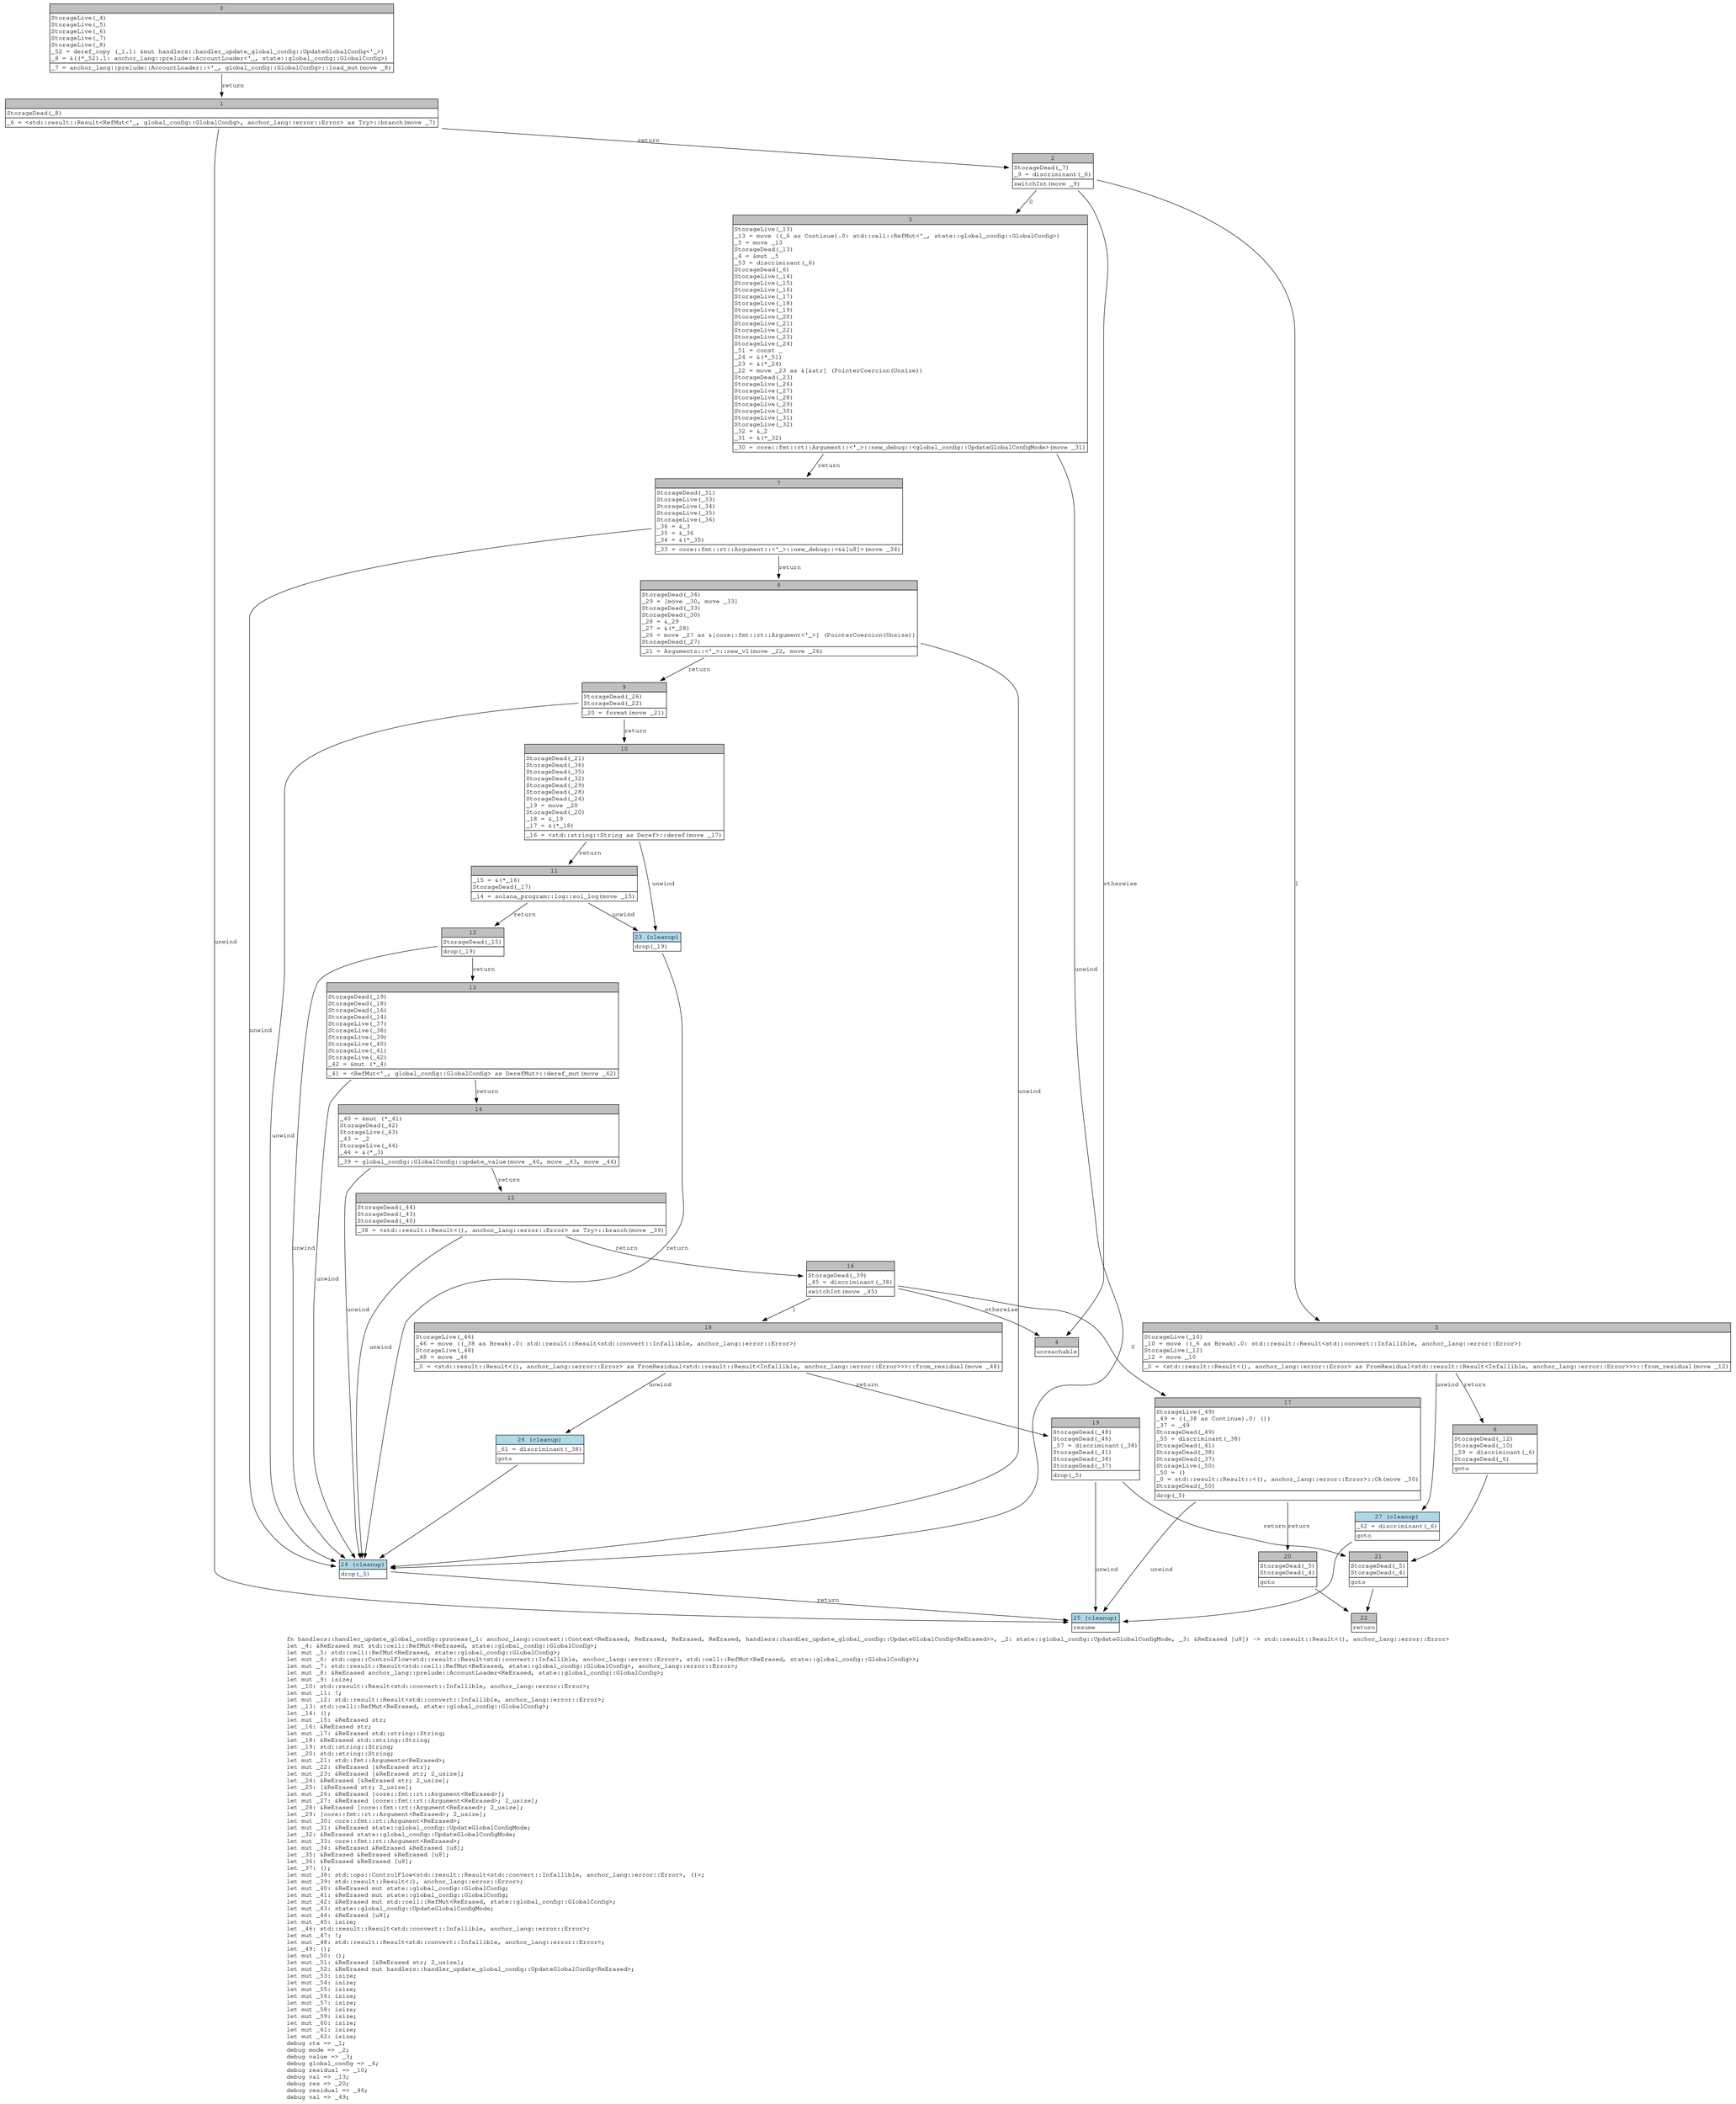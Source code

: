 digraph Mir_0_672 {
    graph [fontname="Courier, monospace"];
    node [fontname="Courier, monospace"];
    edge [fontname="Courier, monospace"];
    label=<fn handlers::handler_update_global_config::process(_1: anchor_lang::context::Context&lt;ReErased, ReErased, ReErased, ReErased, handlers::handler_update_global_config::UpdateGlobalConfig&lt;ReErased&gt;&gt;, _2: state::global_config::UpdateGlobalConfigMode, _3: &amp;ReErased [u8]) -&gt; std::result::Result&lt;(), anchor_lang::error::Error&gt;<br align="left"/>let _4: &amp;ReErased mut std::cell::RefMut&lt;ReErased, state::global_config::GlobalConfig&gt;;<br align="left"/>let mut _5: std::cell::RefMut&lt;ReErased, state::global_config::GlobalConfig&gt;;<br align="left"/>let mut _6: std::ops::ControlFlow&lt;std::result::Result&lt;std::convert::Infallible, anchor_lang::error::Error&gt;, std::cell::RefMut&lt;ReErased, state::global_config::GlobalConfig&gt;&gt;;<br align="left"/>let mut _7: std::result::Result&lt;std::cell::RefMut&lt;ReErased, state::global_config::GlobalConfig&gt;, anchor_lang::error::Error&gt;;<br align="left"/>let mut _8: &amp;ReErased anchor_lang::prelude::AccountLoader&lt;ReErased, state::global_config::GlobalConfig&gt;;<br align="left"/>let mut _9: isize;<br align="left"/>let _10: std::result::Result&lt;std::convert::Infallible, anchor_lang::error::Error&gt;;<br align="left"/>let mut _11: !;<br align="left"/>let mut _12: std::result::Result&lt;std::convert::Infallible, anchor_lang::error::Error&gt;;<br align="left"/>let _13: std::cell::RefMut&lt;ReErased, state::global_config::GlobalConfig&gt;;<br align="left"/>let _14: ();<br align="left"/>let mut _15: &amp;ReErased str;<br align="left"/>let _16: &amp;ReErased str;<br align="left"/>let mut _17: &amp;ReErased std::string::String;<br align="left"/>let _18: &amp;ReErased std::string::String;<br align="left"/>let _19: std::string::String;<br align="left"/>let _20: std::string::String;<br align="left"/>let mut _21: std::fmt::Arguments&lt;ReErased&gt;;<br align="left"/>let mut _22: &amp;ReErased [&amp;ReErased str];<br align="left"/>let mut _23: &amp;ReErased [&amp;ReErased str; 2_usize];<br align="left"/>let _24: &amp;ReErased [&amp;ReErased str; 2_usize];<br align="left"/>let _25: [&amp;ReErased str; 2_usize];<br align="left"/>let mut _26: &amp;ReErased [core::fmt::rt::Argument&lt;ReErased&gt;];<br align="left"/>let mut _27: &amp;ReErased [core::fmt::rt::Argument&lt;ReErased&gt;; 2_usize];<br align="left"/>let _28: &amp;ReErased [core::fmt::rt::Argument&lt;ReErased&gt;; 2_usize];<br align="left"/>let _29: [core::fmt::rt::Argument&lt;ReErased&gt;; 2_usize];<br align="left"/>let mut _30: core::fmt::rt::Argument&lt;ReErased&gt;;<br align="left"/>let mut _31: &amp;ReErased state::global_config::UpdateGlobalConfigMode;<br align="left"/>let _32: &amp;ReErased state::global_config::UpdateGlobalConfigMode;<br align="left"/>let mut _33: core::fmt::rt::Argument&lt;ReErased&gt;;<br align="left"/>let mut _34: &amp;ReErased &amp;ReErased &amp;ReErased [u8];<br align="left"/>let _35: &amp;ReErased &amp;ReErased &amp;ReErased [u8];<br align="left"/>let _36: &amp;ReErased &amp;ReErased [u8];<br align="left"/>let _37: ();<br align="left"/>let mut _38: std::ops::ControlFlow&lt;std::result::Result&lt;std::convert::Infallible, anchor_lang::error::Error&gt;, ()&gt;;<br align="left"/>let mut _39: std::result::Result&lt;(), anchor_lang::error::Error&gt;;<br align="left"/>let mut _40: &amp;ReErased mut state::global_config::GlobalConfig;<br align="left"/>let mut _41: &amp;ReErased mut state::global_config::GlobalConfig;<br align="left"/>let mut _42: &amp;ReErased mut std::cell::RefMut&lt;ReErased, state::global_config::GlobalConfig&gt;;<br align="left"/>let mut _43: state::global_config::UpdateGlobalConfigMode;<br align="left"/>let mut _44: &amp;ReErased [u8];<br align="left"/>let mut _45: isize;<br align="left"/>let _46: std::result::Result&lt;std::convert::Infallible, anchor_lang::error::Error&gt;;<br align="left"/>let mut _47: !;<br align="left"/>let mut _48: std::result::Result&lt;std::convert::Infallible, anchor_lang::error::Error&gt;;<br align="left"/>let _49: ();<br align="left"/>let mut _50: ();<br align="left"/>let mut _51: &amp;ReErased [&amp;ReErased str; 2_usize];<br align="left"/>let mut _52: &amp;ReErased mut handlers::handler_update_global_config::UpdateGlobalConfig&lt;ReErased&gt;;<br align="left"/>let mut _53: isize;<br align="left"/>let mut _54: isize;<br align="left"/>let mut _55: isize;<br align="left"/>let mut _56: isize;<br align="left"/>let mut _57: isize;<br align="left"/>let mut _58: isize;<br align="left"/>let mut _59: isize;<br align="left"/>let mut _60: isize;<br align="left"/>let mut _61: isize;<br align="left"/>let mut _62: isize;<br align="left"/>debug ctx =&gt; _1;<br align="left"/>debug mode =&gt; _2;<br align="left"/>debug value =&gt; _3;<br align="left"/>debug global_config =&gt; _4;<br align="left"/>debug residual =&gt; _10;<br align="left"/>debug val =&gt; _13;<br align="left"/>debug res =&gt; _20;<br align="left"/>debug residual =&gt; _46;<br align="left"/>debug val =&gt; _49;<br align="left"/>>;
    bb0__0_672 [shape="none", label=<<table border="0" cellborder="1" cellspacing="0"><tr><td bgcolor="gray" align="center" colspan="1">0</td></tr><tr><td align="left" balign="left">StorageLive(_4)<br/>StorageLive(_5)<br/>StorageLive(_6)<br/>StorageLive(_7)<br/>StorageLive(_8)<br/>_52 = deref_copy (_1.1: &amp;mut handlers::handler_update_global_config::UpdateGlobalConfig&lt;'_&gt;)<br/>_8 = &amp;((*_52).1: anchor_lang::prelude::AccountLoader&lt;'_, state::global_config::GlobalConfig&gt;)<br/></td></tr><tr><td align="left">_7 = anchor_lang::prelude::AccountLoader::&lt;'_, global_config::GlobalConfig&gt;::load_mut(move _8)</td></tr></table>>];
    bb1__0_672 [shape="none", label=<<table border="0" cellborder="1" cellspacing="0"><tr><td bgcolor="gray" align="center" colspan="1">1</td></tr><tr><td align="left" balign="left">StorageDead(_8)<br/></td></tr><tr><td align="left">_6 = &lt;std::result::Result&lt;RefMut&lt;'_, global_config::GlobalConfig&gt;, anchor_lang::error::Error&gt; as Try&gt;::branch(move _7)</td></tr></table>>];
    bb2__0_672 [shape="none", label=<<table border="0" cellborder="1" cellspacing="0"><tr><td bgcolor="gray" align="center" colspan="1">2</td></tr><tr><td align="left" balign="left">StorageDead(_7)<br/>_9 = discriminant(_6)<br/></td></tr><tr><td align="left">switchInt(move _9)</td></tr></table>>];
    bb3__0_672 [shape="none", label=<<table border="0" cellborder="1" cellspacing="0"><tr><td bgcolor="gray" align="center" colspan="1">3</td></tr><tr><td align="left" balign="left">StorageLive(_13)<br/>_13 = move ((_6 as Continue).0: std::cell::RefMut&lt;'_, state::global_config::GlobalConfig&gt;)<br/>_5 = move _13<br/>StorageDead(_13)<br/>_4 = &amp;mut _5<br/>_53 = discriminant(_6)<br/>StorageDead(_6)<br/>StorageLive(_14)<br/>StorageLive(_15)<br/>StorageLive(_16)<br/>StorageLive(_17)<br/>StorageLive(_18)<br/>StorageLive(_19)<br/>StorageLive(_20)<br/>StorageLive(_21)<br/>StorageLive(_22)<br/>StorageLive(_23)<br/>StorageLive(_24)<br/>_51 = const _<br/>_24 = &amp;(*_51)<br/>_23 = &amp;(*_24)<br/>_22 = move _23 as &amp;[&amp;str] (PointerCoercion(Unsize))<br/>StorageDead(_23)<br/>StorageLive(_26)<br/>StorageLive(_27)<br/>StorageLive(_28)<br/>StorageLive(_29)<br/>StorageLive(_30)<br/>StorageLive(_31)<br/>StorageLive(_32)<br/>_32 = &amp;_2<br/>_31 = &amp;(*_32)<br/></td></tr><tr><td align="left">_30 = core::fmt::rt::Argument::&lt;'_&gt;::new_debug::&lt;global_config::UpdateGlobalConfigMode&gt;(move _31)</td></tr></table>>];
    bb4__0_672 [shape="none", label=<<table border="0" cellborder="1" cellspacing="0"><tr><td bgcolor="gray" align="center" colspan="1">4</td></tr><tr><td align="left">unreachable</td></tr></table>>];
    bb5__0_672 [shape="none", label=<<table border="0" cellborder="1" cellspacing="0"><tr><td bgcolor="gray" align="center" colspan="1">5</td></tr><tr><td align="left" balign="left">StorageLive(_10)<br/>_10 = move ((_6 as Break).0: std::result::Result&lt;std::convert::Infallible, anchor_lang::error::Error&gt;)<br/>StorageLive(_12)<br/>_12 = move _10<br/></td></tr><tr><td align="left">_0 = &lt;std::result::Result&lt;(), anchor_lang::error::Error&gt; as FromResidual&lt;std::result::Result&lt;Infallible, anchor_lang::error::Error&gt;&gt;&gt;::from_residual(move _12)</td></tr></table>>];
    bb6__0_672 [shape="none", label=<<table border="0" cellborder="1" cellspacing="0"><tr><td bgcolor="gray" align="center" colspan="1">6</td></tr><tr><td align="left" balign="left">StorageDead(_12)<br/>StorageDead(_10)<br/>_59 = discriminant(_6)<br/>StorageDead(_6)<br/></td></tr><tr><td align="left">goto</td></tr></table>>];
    bb7__0_672 [shape="none", label=<<table border="0" cellborder="1" cellspacing="0"><tr><td bgcolor="gray" align="center" colspan="1">7</td></tr><tr><td align="left" balign="left">StorageDead(_31)<br/>StorageLive(_33)<br/>StorageLive(_34)<br/>StorageLive(_35)<br/>StorageLive(_36)<br/>_36 = &amp;_3<br/>_35 = &amp;_36<br/>_34 = &amp;(*_35)<br/></td></tr><tr><td align="left">_33 = core::fmt::rt::Argument::&lt;'_&gt;::new_debug::&lt;&amp;&amp;[u8]&gt;(move _34)</td></tr></table>>];
    bb8__0_672 [shape="none", label=<<table border="0" cellborder="1" cellspacing="0"><tr><td bgcolor="gray" align="center" colspan="1">8</td></tr><tr><td align="left" balign="left">StorageDead(_34)<br/>_29 = [move _30, move _33]<br/>StorageDead(_33)<br/>StorageDead(_30)<br/>_28 = &amp;_29<br/>_27 = &amp;(*_28)<br/>_26 = move _27 as &amp;[core::fmt::rt::Argument&lt;'_&gt;] (PointerCoercion(Unsize))<br/>StorageDead(_27)<br/></td></tr><tr><td align="left">_21 = Arguments::&lt;'_&gt;::new_v1(move _22, move _26)</td></tr></table>>];
    bb9__0_672 [shape="none", label=<<table border="0" cellborder="1" cellspacing="0"><tr><td bgcolor="gray" align="center" colspan="1">9</td></tr><tr><td align="left" balign="left">StorageDead(_26)<br/>StorageDead(_22)<br/></td></tr><tr><td align="left">_20 = format(move _21)</td></tr></table>>];
    bb10__0_672 [shape="none", label=<<table border="0" cellborder="1" cellspacing="0"><tr><td bgcolor="gray" align="center" colspan="1">10</td></tr><tr><td align="left" balign="left">StorageDead(_21)<br/>StorageDead(_36)<br/>StorageDead(_35)<br/>StorageDead(_32)<br/>StorageDead(_29)<br/>StorageDead(_28)<br/>StorageDead(_24)<br/>_19 = move _20<br/>StorageDead(_20)<br/>_18 = &amp;_19<br/>_17 = &amp;(*_18)<br/></td></tr><tr><td align="left">_16 = &lt;std::string::String as Deref&gt;::deref(move _17)</td></tr></table>>];
    bb11__0_672 [shape="none", label=<<table border="0" cellborder="1" cellspacing="0"><tr><td bgcolor="gray" align="center" colspan="1">11</td></tr><tr><td align="left" balign="left">_15 = &amp;(*_16)<br/>StorageDead(_17)<br/></td></tr><tr><td align="left">_14 = solana_program::log::sol_log(move _15)</td></tr></table>>];
    bb12__0_672 [shape="none", label=<<table border="0" cellborder="1" cellspacing="0"><tr><td bgcolor="gray" align="center" colspan="1">12</td></tr><tr><td align="left" balign="left">StorageDead(_15)<br/></td></tr><tr><td align="left">drop(_19)</td></tr></table>>];
    bb13__0_672 [shape="none", label=<<table border="0" cellborder="1" cellspacing="0"><tr><td bgcolor="gray" align="center" colspan="1">13</td></tr><tr><td align="left" balign="left">StorageDead(_19)<br/>StorageDead(_18)<br/>StorageDead(_16)<br/>StorageDead(_14)<br/>StorageLive(_37)<br/>StorageLive(_38)<br/>StorageLive(_39)<br/>StorageLive(_40)<br/>StorageLive(_41)<br/>StorageLive(_42)<br/>_42 = &amp;mut (*_4)<br/></td></tr><tr><td align="left">_41 = &lt;RefMut&lt;'_, global_config::GlobalConfig&gt; as DerefMut&gt;::deref_mut(move _42)</td></tr></table>>];
    bb14__0_672 [shape="none", label=<<table border="0" cellborder="1" cellspacing="0"><tr><td bgcolor="gray" align="center" colspan="1">14</td></tr><tr><td align="left" balign="left">_40 = &amp;mut (*_41)<br/>StorageDead(_42)<br/>StorageLive(_43)<br/>_43 = _2<br/>StorageLive(_44)<br/>_44 = &amp;(*_3)<br/></td></tr><tr><td align="left">_39 = global_config::GlobalConfig::update_value(move _40, move _43, move _44)</td></tr></table>>];
    bb15__0_672 [shape="none", label=<<table border="0" cellborder="1" cellspacing="0"><tr><td bgcolor="gray" align="center" colspan="1">15</td></tr><tr><td align="left" balign="left">StorageDead(_44)<br/>StorageDead(_43)<br/>StorageDead(_40)<br/></td></tr><tr><td align="left">_38 = &lt;std::result::Result&lt;(), anchor_lang::error::Error&gt; as Try&gt;::branch(move _39)</td></tr></table>>];
    bb16__0_672 [shape="none", label=<<table border="0" cellborder="1" cellspacing="0"><tr><td bgcolor="gray" align="center" colspan="1">16</td></tr><tr><td align="left" balign="left">StorageDead(_39)<br/>_45 = discriminant(_38)<br/></td></tr><tr><td align="left">switchInt(move _45)</td></tr></table>>];
    bb17__0_672 [shape="none", label=<<table border="0" cellborder="1" cellspacing="0"><tr><td bgcolor="gray" align="center" colspan="1">17</td></tr><tr><td align="left" balign="left">StorageLive(_49)<br/>_49 = ((_38 as Continue).0: ())<br/>_37 = _49<br/>StorageDead(_49)<br/>_55 = discriminant(_38)<br/>StorageDead(_41)<br/>StorageDead(_38)<br/>StorageDead(_37)<br/>StorageLive(_50)<br/>_50 = ()<br/>_0 = std::result::Result::&lt;(), anchor_lang::error::Error&gt;::Ok(move _50)<br/>StorageDead(_50)<br/></td></tr><tr><td align="left">drop(_5)</td></tr></table>>];
    bb18__0_672 [shape="none", label=<<table border="0" cellborder="1" cellspacing="0"><tr><td bgcolor="gray" align="center" colspan="1">18</td></tr><tr><td align="left" balign="left">StorageLive(_46)<br/>_46 = move ((_38 as Break).0: std::result::Result&lt;std::convert::Infallible, anchor_lang::error::Error&gt;)<br/>StorageLive(_48)<br/>_48 = move _46<br/></td></tr><tr><td align="left">_0 = &lt;std::result::Result&lt;(), anchor_lang::error::Error&gt; as FromResidual&lt;std::result::Result&lt;Infallible, anchor_lang::error::Error&gt;&gt;&gt;::from_residual(move _48)</td></tr></table>>];
    bb19__0_672 [shape="none", label=<<table border="0" cellborder="1" cellspacing="0"><tr><td bgcolor="gray" align="center" colspan="1">19</td></tr><tr><td align="left" balign="left">StorageDead(_48)<br/>StorageDead(_46)<br/>_57 = discriminant(_38)<br/>StorageDead(_41)<br/>StorageDead(_38)<br/>StorageDead(_37)<br/></td></tr><tr><td align="left">drop(_5)</td></tr></table>>];
    bb20__0_672 [shape="none", label=<<table border="0" cellborder="1" cellspacing="0"><tr><td bgcolor="gray" align="center" colspan="1">20</td></tr><tr><td align="left" balign="left">StorageDead(_5)<br/>StorageDead(_4)<br/></td></tr><tr><td align="left">goto</td></tr></table>>];
    bb21__0_672 [shape="none", label=<<table border="0" cellborder="1" cellspacing="0"><tr><td bgcolor="gray" align="center" colspan="1">21</td></tr><tr><td align="left" balign="left">StorageDead(_5)<br/>StorageDead(_4)<br/></td></tr><tr><td align="left">goto</td></tr></table>>];
    bb22__0_672 [shape="none", label=<<table border="0" cellborder="1" cellspacing="0"><tr><td bgcolor="gray" align="center" colspan="1">22</td></tr><tr><td align="left">return</td></tr></table>>];
    bb23__0_672 [shape="none", label=<<table border="0" cellborder="1" cellspacing="0"><tr><td bgcolor="lightblue" align="center" colspan="1">23 (cleanup)</td></tr><tr><td align="left">drop(_19)</td></tr></table>>];
    bb24__0_672 [shape="none", label=<<table border="0" cellborder="1" cellspacing="0"><tr><td bgcolor="lightblue" align="center" colspan="1">24 (cleanup)</td></tr><tr><td align="left">drop(_5)</td></tr></table>>];
    bb25__0_672 [shape="none", label=<<table border="0" cellborder="1" cellspacing="0"><tr><td bgcolor="lightblue" align="center" colspan="1">25 (cleanup)</td></tr><tr><td align="left">resume</td></tr></table>>];
    bb26__0_672 [shape="none", label=<<table border="0" cellborder="1" cellspacing="0"><tr><td bgcolor="lightblue" align="center" colspan="1">26 (cleanup)</td></tr><tr><td align="left" balign="left">_61 = discriminant(_38)<br/></td></tr><tr><td align="left">goto</td></tr></table>>];
    bb27__0_672 [shape="none", label=<<table border="0" cellborder="1" cellspacing="0"><tr><td bgcolor="lightblue" align="center" colspan="1">27 (cleanup)</td></tr><tr><td align="left" balign="left">_62 = discriminant(_6)<br/></td></tr><tr><td align="left">goto</td></tr></table>>];
    bb0__0_672 -> bb1__0_672 [label="return"];
    bb1__0_672 -> bb2__0_672 [label="return"];
    bb1__0_672 -> bb25__0_672 [label="unwind"];
    bb2__0_672 -> bb3__0_672 [label="0"];
    bb2__0_672 -> bb5__0_672 [label="1"];
    bb2__0_672 -> bb4__0_672 [label="otherwise"];
    bb3__0_672 -> bb7__0_672 [label="return"];
    bb3__0_672 -> bb24__0_672 [label="unwind"];
    bb5__0_672 -> bb6__0_672 [label="return"];
    bb5__0_672 -> bb27__0_672 [label="unwind"];
    bb6__0_672 -> bb21__0_672 [label=""];
    bb7__0_672 -> bb8__0_672 [label="return"];
    bb7__0_672 -> bb24__0_672 [label="unwind"];
    bb8__0_672 -> bb9__0_672 [label="return"];
    bb8__0_672 -> bb24__0_672 [label="unwind"];
    bb9__0_672 -> bb10__0_672 [label="return"];
    bb9__0_672 -> bb24__0_672 [label="unwind"];
    bb10__0_672 -> bb11__0_672 [label="return"];
    bb10__0_672 -> bb23__0_672 [label="unwind"];
    bb11__0_672 -> bb12__0_672 [label="return"];
    bb11__0_672 -> bb23__0_672 [label="unwind"];
    bb12__0_672 -> bb13__0_672 [label="return"];
    bb12__0_672 -> bb24__0_672 [label="unwind"];
    bb13__0_672 -> bb14__0_672 [label="return"];
    bb13__0_672 -> bb24__0_672 [label="unwind"];
    bb14__0_672 -> bb15__0_672 [label="return"];
    bb14__0_672 -> bb24__0_672 [label="unwind"];
    bb15__0_672 -> bb16__0_672 [label="return"];
    bb15__0_672 -> bb24__0_672 [label="unwind"];
    bb16__0_672 -> bb17__0_672 [label="0"];
    bb16__0_672 -> bb18__0_672 [label="1"];
    bb16__0_672 -> bb4__0_672 [label="otherwise"];
    bb17__0_672 -> bb20__0_672 [label="return"];
    bb17__0_672 -> bb25__0_672 [label="unwind"];
    bb18__0_672 -> bb19__0_672 [label="return"];
    bb18__0_672 -> bb26__0_672 [label="unwind"];
    bb19__0_672 -> bb21__0_672 [label="return"];
    bb19__0_672 -> bb25__0_672 [label="unwind"];
    bb20__0_672 -> bb22__0_672 [label=""];
    bb21__0_672 -> bb22__0_672 [label=""];
    bb23__0_672 -> bb24__0_672 [label="return"];
    bb24__0_672 -> bb25__0_672 [label="return"];
    bb26__0_672 -> bb24__0_672 [label=""];
    bb27__0_672 -> bb25__0_672 [label=""];
}
